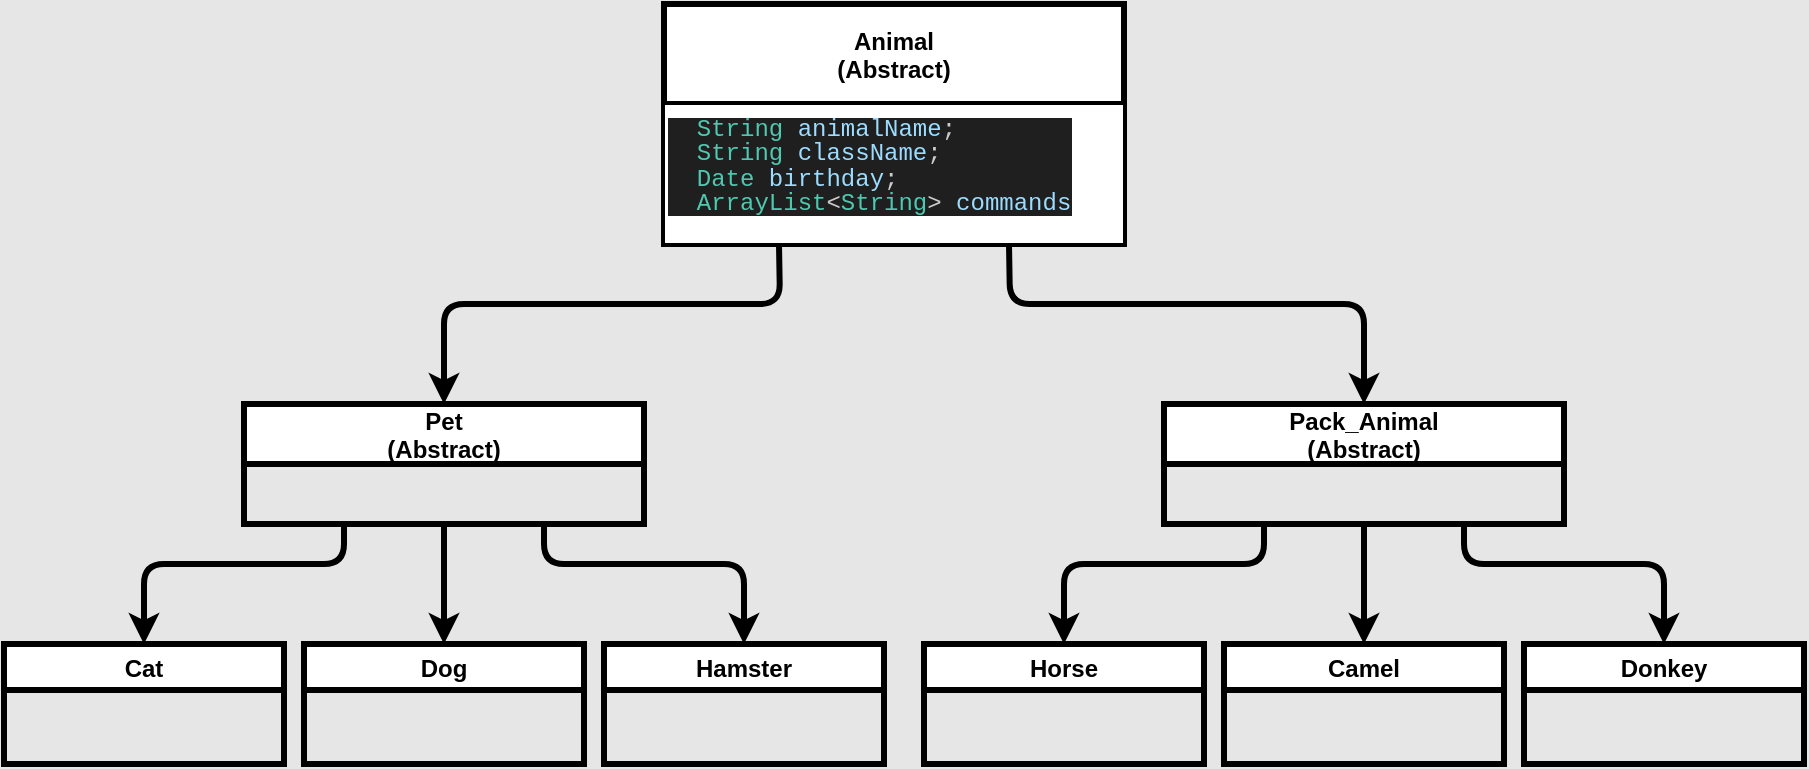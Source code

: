 <mxfile>
    <diagram id="IVzBVEKQTxkZSXWOQERg" name="Page-1">
        <mxGraphModel dx="1947" dy="527" grid="1" gridSize="10" guides="1" tooltips="1" connect="1" arrows="1" fold="1" page="1" pageScale="1" pageWidth="827" pageHeight="1169" background="#E6E6E6" math="0" shadow="0">
            <root>
                <mxCell id="0"/>
                <mxCell id="1" parent="0"/>
                <mxCell id="10" value="Animal&#10;(Abstract)" style="swimlane;startSize=50;strokeWidth=3;strokeColor=#000000;shadow=0;backgroundOutline=0;" parent="1" vertex="1">
                    <mxGeometry x="-10" y="10" width="230" height="120" as="geometry"/>
                </mxCell>
                <mxCell id="32" value="" style="whiteSpace=wrap;html=1;fontSize=12;" vertex="1" parent="10">
                    <mxGeometry y="50" width="230" height="70" as="geometry"/>
                </mxCell>
                <mxCell id="31" value="&lt;div style=&quot;background-color: rgb(31, 31, 31); font-family: Consolas, &amp;quot;Courier New&amp;quot;, monospace; line-height: 103%;&quot;&gt;&lt;div style=&quot;color: rgb(204, 204, 204); line-height: 103%;&quot;&gt;&lt;span style=&quot;color: #4ec9b0;&quot;&gt;&amp;nbsp; String&lt;/span&gt; &lt;span style=&quot;color: #9cdcfe;&quot;&gt;animalName&lt;/span&gt;;&lt;/div&gt;&lt;div style=&quot;color: rgb(204, 204, 204); line-height: 103%;&quot;&gt;&lt;span style=&quot;color: #4ec9b0;&quot;&gt;&amp;nbsp; String&lt;/span&gt; &lt;span style=&quot;color: #9cdcfe;&quot;&gt;className&lt;/span&gt;;&lt;/div&gt;&lt;div style=&quot;color: rgb(204, 204, 204); line-height: 103%;&quot;&gt;&lt;span style=&quot;color: #4ec9b0;&quot;&gt;&amp;nbsp; Date&lt;/span&gt; &lt;span style=&quot;color: #9cdcfe;&quot;&gt;birthday&lt;/span&gt;;&lt;/div&gt;&lt;div style=&quot;line-height: 103%;&quot;&gt;&lt;font color=&quot;#cccccc&quot;&gt;&amp;nbsp;&amp;nbsp;&lt;/font&gt;&lt;span style=&quot;color: rgb(78, 201, 176);&quot;&gt;ArrayList&lt;/span&gt;&lt;font color=&quot;#cccccc&quot;&gt;&amp;lt;&lt;/font&gt;&lt;span style=&quot;color: rgb(78, 201, 176);&quot;&gt;String&lt;/span&gt;&lt;font color=&quot;#cccccc&quot;&gt;&amp;gt; &lt;/font&gt;&lt;span style=&quot;color: rgb(156, 220, 254);&quot;&gt;commands&lt;/span&gt;&lt;/div&gt;&lt;/div&gt;" style="text;html=1;align=left;verticalAlign=top;resizable=0;points=[];autosize=1;strokeColor=none;fillColor=none;fontSize=12;horizontal=1;" vertex="1" parent="10">
                    <mxGeometry y="50" width="210" height="60" as="geometry"/>
                </mxCell>
                <mxCell id="33" value="" style="edgeStyle=none;html=1;fontSize=12;" edge="1" parent="10" source="31" target="32">
                    <mxGeometry relative="1" as="geometry"/>
                </mxCell>
                <mxCell id="23" style="edgeStyle=none;html=1;entryX=0.5;entryY=0;entryDx=0;entryDy=0;shadow=0;strokeColor=#000000;strokeWidth=3;" parent="1" source="14" target="18" edge="1">
                    <mxGeometry relative="1" as="geometry"/>
                </mxCell>
                <mxCell id="25" style="edgeStyle=none;html=1;exitX=0.25;exitY=1;exitDx=0;exitDy=0;entryX=0.5;entryY=0;entryDx=0;entryDy=0;shadow=0;strokeColor=#000000;strokeWidth=3;" parent="1" source="14" target="17" edge="1">
                    <mxGeometry relative="1" as="geometry">
                        <Array as="points">
                            <mxPoint x="-170" y="290"/>
                            <mxPoint x="-270" y="290"/>
                        </Array>
                    </mxGeometry>
                </mxCell>
                <mxCell id="26" style="edgeStyle=none;html=1;exitX=0.75;exitY=1;exitDx=0;exitDy=0;entryX=0.5;entryY=0;entryDx=0;entryDy=0;shadow=0;strokeColor=#000000;strokeWidth=3;" parent="1" source="14" target="19" edge="1">
                    <mxGeometry relative="1" as="geometry">
                        <Array as="points">
                            <mxPoint x="-70" y="290"/>
                            <mxPoint x="30" y="290"/>
                        </Array>
                    </mxGeometry>
                </mxCell>
                <mxCell id="14" value="Pet&#10;(Abstract)" style="swimlane;strokeWidth=3;strokeColor=#000000;shadow=0;backgroundOutline=0;startSize=30;" parent="1" vertex="1">
                    <mxGeometry x="-220" y="210" width="200" height="60" as="geometry"/>
                </mxCell>
                <mxCell id="24" style="edgeStyle=none;html=1;entryX=0.5;entryY=0;entryDx=0;entryDy=0;shadow=0;strokeColor=#000000;strokeWidth=3;" parent="1" source="15" target="21" edge="1">
                    <mxGeometry relative="1" as="geometry"/>
                </mxCell>
                <mxCell id="27" style="edgeStyle=none;html=1;exitX=0.25;exitY=1;exitDx=0;exitDy=0;entryX=0.5;entryY=0;entryDx=0;entryDy=0;shadow=0;strokeColor=#000000;strokeWidth=3;" parent="1" source="15" target="20" edge="1">
                    <mxGeometry relative="1" as="geometry">
                        <Array as="points">
                            <mxPoint x="290" y="290"/>
                            <mxPoint x="190" y="290"/>
                        </Array>
                    </mxGeometry>
                </mxCell>
                <mxCell id="28" style="edgeStyle=none;html=1;exitX=0.75;exitY=1;exitDx=0;exitDy=0;entryX=0.5;entryY=0;entryDx=0;entryDy=0;shadow=0;strokeColor=#000000;strokeWidth=3;" parent="1" source="15" target="22" edge="1">
                    <mxGeometry relative="1" as="geometry">
                        <Array as="points">
                            <mxPoint x="390" y="290"/>
                            <mxPoint x="490" y="290"/>
                        </Array>
                    </mxGeometry>
                </mxCell>
                <mxCell id="15" value="Pack_Animal&#10;(Abstract)" style="swimlane;startSize=30;strokeWidth=3;strokeColor=#000000;shadow=0;backgroundOutline=0;" parent="1" vertex="1">
                    <mxGeometry x="240" y="210" width="200" height="60" as="geometry"/>
                </mxCell>
                <mxCell id="17" value="Cat" style="swimlane;shadow=0;strokeColor=#000000;strokeWidth=3;" parent="1" vertex="1">
                    <mxGeometry x="-340" y="330" width="140" height="60" as="geometry"/>
                </mxCell>
                <mxCell id="18" value="Dog" style="swimlane;shadow=0;strokeColor=#000000;strokeWidth=3;" parent="1" vertex="1">
                    <mxGeometry x="-190" y="330" width="140" height="60" as="geometry"/>
                </mxCell>
                <mxCell id="19" value="Hamster" style="swimlane;shadow=0;strokeColor=#000000;strokeWidth=3;startSize=23;" parent="1" vertex="1">
                    <mxGeometry x="-40" y="330" width="140" height="60" as="geometry"/>
                </mxCell>
                <mxCell id="20" value="Horse" style="swimlane;shadow=0;strokeColor=#000000;strokeWidth=3;" parent="1" vertex="1">
                    <mxGeometry x="120" y="330" width="140" height="60" as="geometry"/>
                </mxCell>
                <mxCell id="21" value="Camel" style="swimlane;shadow=0;strokeColor=#000000;strokeWidth=3;startSize=23;" parent="1" vertex="1">
                    <mxGeometry x="270" y="330" width="140" height="60" as="geometry"/>
                </mxCell>
                <mxCell id="22" value="Donkey" style="swimlane;shadow=0;strokeColor=#000000;strokeWidth=3;startSize=23;" parent="1" vertex="1">
                    <mxGeometry x="420" y="330" width="140" height="60" as="geometry"/>
                </mxCell>
                <mxCell id="36" style="edgeStyle=none;html=1;exitX=0.25;exitY=1;exitDx=0;exitDy=0;shadow=0;strokeColor=#000000;strokeWidth=3;entryX=0.5;entryY=0;entryDx=0;entryDy=0;" edge="1" parent="1" source="32" target="14">
                    <mxGeometry relative="1" as="geometry">
                        <Array as="points">
                            <mxPoint x="48" y="160"/>
                            <mxPoint x="-120" y="160"/>
                        </Array>
                        <mxPoint x="-60.0" y="280" as="sourcePoint"/>
                        <mxPoint x="-70" y="190" as="targetPoint"/>
                    </mxGeometry>
                </mxCell>
                <mxCell id="37" style="edgeStyle=none;html=1;exitX=0.75;exitY=1;exitDx=0;exitDy=0;shadow=0;strokeColor=#000000;strokeWidth=3;entryX=0.5;entryY=0;entryDx=0;entryDy=0;verticalAlign=top;" edge="1" parent="1" source="32" target="15">
                    <mxGeometry relative="1" as="geometry">
                        <Array as="points">
                            <mxPoint x="163" y="160"/>
                            <mxPoint x="340" y="160"/>
                        </Array>
                        <mxPoint x="57.5" y="140" as="sourcePoint"/>
                        <mxPoint x="-110.0" y="220" as="targetPoint"/>
                    </mxGeometry>
                </mxCell>
            </root>
        </mxGraphModel>
    </diagram>
</mxfile>